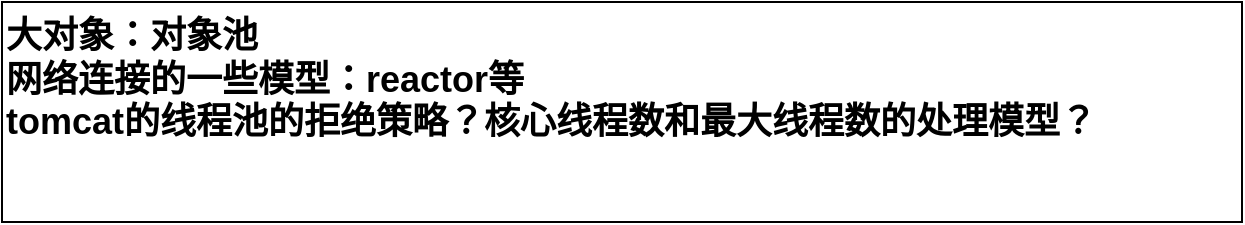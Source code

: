 <mxfile version="22.0.6" type="github">
  <diagram name="第 1 页" id="NcyKKWp_0sJrWGTC7Gt_">
    <mxGraphModel dx="1434" dy="758" grid="1" gridSize="10" guides="1" tooltips="1" connect="1" arrows="1" fold="1" page="1" pageScale="1" pageWidth="827" pageHeight="1169" math="0" shadow="0">
      <root>
        <mxCell id="0" />
        <mxCell id="1" parent="0" />
        <mxCell id="c-RsAp4R1Be0ujBZTVj7-1" value="大对象：对象池&lt;br style=&quot;font-size: 18px;&quot;&gt;网络连接的一些模型：reactor等&lt;br style=&quot;font-size: 18px;&quot;&gt;tomcat的线程池的拒绝策略？核心线程数和最大线程数的处理模型？" style="rounded=0;whiteSpace=wrap;html=1;verticalAlign=top;align=left;fontStyle=1;fontSize=18;" vertex="1" parent="1">
          <mxGeometry x="350" y="360" width="620" height="110" as="geometry" />
        </mxCell>
      </root>
    </mxGraphModel>
  </diagram>
</mxfile>
